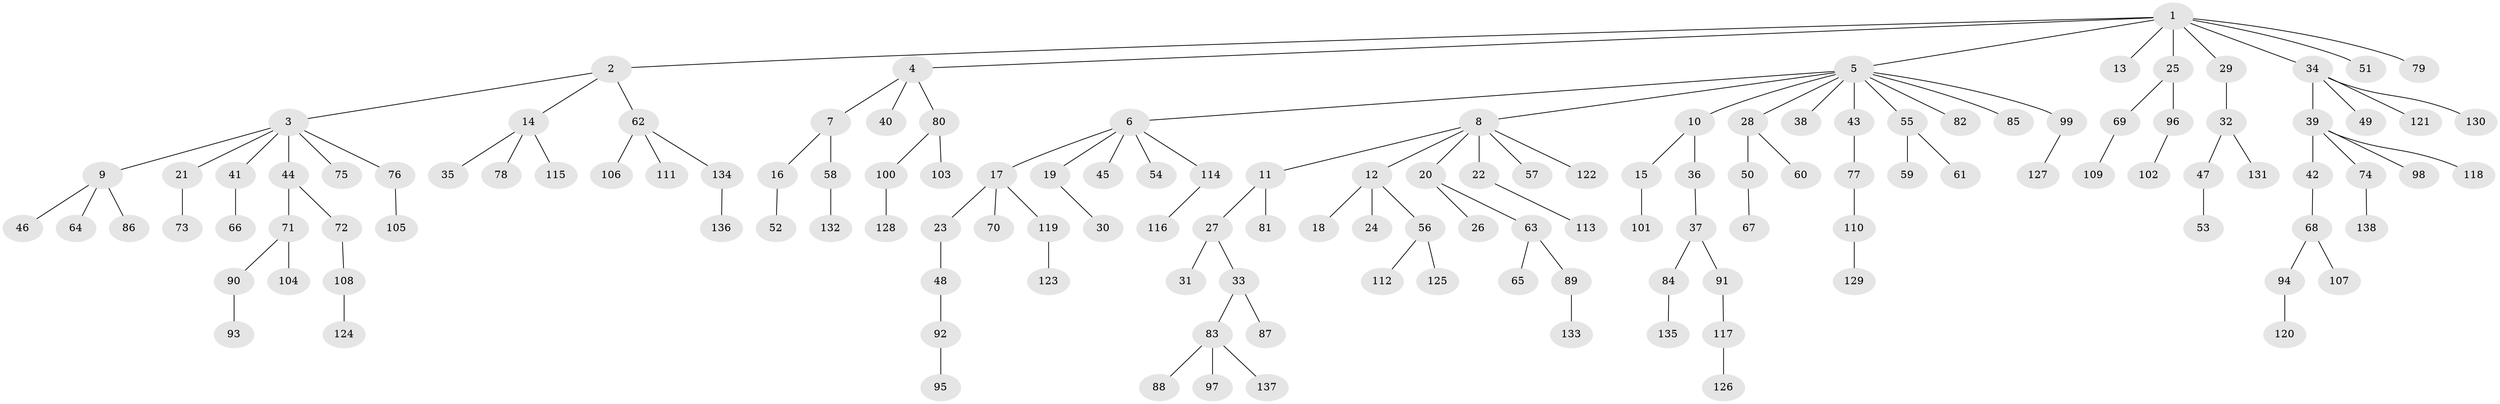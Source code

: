 // coarse degree distribution, {1: 0.8, 2: 0.16363636363636364, 4: 0.01818181818181818, 42: 0.01818181818181818}
// Generated by graph-tools (version 1.1) at 2025/56/03/04/25 21:56:35]
// undirected, 138 vertices, 137 edges
graph export_dot {
graph [start="1"]
  node [color=gray90,style=filled];
  1;
  2;
  3;
  4;
  5;
  6;
  7;
  8;
  9;
  10;
  11;
  12;
  13;
  14;
  15;
  16;
  17;
  18;
  19;
  20;
  21;
  22;
  23;
  24;
  25;
  26;
  27;
  28;
  29;
  30;
  31;
  32;
  33;
  34;
  35;
  36;
  37;
  38;
  39;
  40;
  41;
  42;
  43;
  44;
  45;
  46;
  47;
  48;
  49;
  50;
  51;
  52;
  53;
  54;
  55;
  56;
  57;
  58;
  59;
  60;
  61;
  62;
  63;
  64;
  65;
  66;
  67;
  68;
  69;
  70;
  71;
  72;
  73;
  74;
  75;
  76;
  77;
  78;
  79;
  80;
  81;
  82;
  83;
  84;
  85;
  86;
  87;
  88;
  89;
  90;
  91;
  92;
  93;
  94;
  95;
  96;
  97;
  98;
  99;
  100;
  101;
  102;
  103;
  104;
  105;
  106;
  107;
  108;
  109;
  110;
  111;
  112;
  113;
  114;
  115;
  116;
  117;
  118;
  119;
  120;
  121;
  122;
  123;
  124;
  125;
  126;
  127;
  128;
  129;
  130;
  131;
  132;
  133;
  134;
  135;
  136;
  137;
  138;
  1 -- 2;
  1 -- 4;
  1 -- 5;
  1 -- 13;
  1 -- 25;
  1 -- 29;
  1 -- 34;
  1 -- 51;
  1 -- 79;
  2 -- 3;
  2 -- 14;
  2 -- 62;
  3 -- 9;
  3 -- 21;
  3 -- 41;
  3 -- 44;
  3 -- 75;
  3 -- 76;
  4 -- 7;
  4 -- 40;
  4 -- 80;
  5 -- 6;
  5 -- 8;
  5 -- 10;
  5 -- 28;
  5 -- 38;
  5 -- 43;
  5 -- 55;
  5 -- 82;
  5 -- 85;
  5 -- 99;
  6 -- 17;
  6 -- 19;
  6 -- 45;
  6 -- 54;
  6 -- 114;
  7 -- 16;
  7 -- 58;
  8 -- 11;
  8 -- 12;
  8 -- 20;
  8 -- 22;
  8 -- 57;
  8 -- 122;
  9 -- 46;
  9 -- 64;
  9 -- 86;
  10 -- 15;
  10 -- 36;
  11 -- 27;
  11 -- 81;
  12 -- 18;
  12 -- 24;
  12 -- 56;
  14 -- 35;
  14 -- 78;
  14 -- 115;
  15 -- 101;
  16 -- 52;
  17 -- 23;
  17 -- 70;
  17 -- 119;
  19 -- 30;
  20 -- 26;
  20 -- 63;
  21 -- 73;
  22 -- 113;
  23 -- 48;
  25 -- 69;
  25 -- 96;
  27 -- 31;
  27 -- 33;
  28 -- 50;
  28 -- 60;
  29 -- 32;
  32 -- 47;
  32 -- 131;
  33 -- 83;
  33 -- 87;
  34 -- 39;
  34 -- 49;
  34 -- 121;
  34 -- 130;
  36 -- 37;
  37 -- 84;
  37 -- 91;
  39 -- 42;
  39 -- 74;
  39 -- 98;
  39 -- 118;
  41 -- 66;
  42 -- 68;
  43 -- 77;
  44 -- 71;
  44 -- 72;
  47 -- 53;
  48 -- 92;
  50 -- 67;
  55 -- 59;
  55 -- 61;
  56 -- 112;
  56 -- 125;
  58 -- 132;
  62 -- 106;
  62 -- 111;
  62 -- 134;
  63 -- 65;
  63 -- 89;
  68 -- 94;
  68 -- 107;
  69 -- 109;
  71 -- 90;
  71 -- 104;
  72 -- 108;
  74 -- 138;
  76 -- 105;
  77 -- 110;
  80 -- 100;
  80 -- 103;
  83 -- 88;
  83 -- 97;
  83 -- 137;
  84 -- 135;
  89 -- 133;
  90 -- 93;
  91 -- 117;
  92 -- 95;
  94 -- 120;
  96 -- 102;
  99 -- 127;
  100 -- 128;
  108 -- 124;
  110 -- 129;
  114 -- 116;
  117 -- 126;
  119 -- 123;
  134 -- 136;
}
